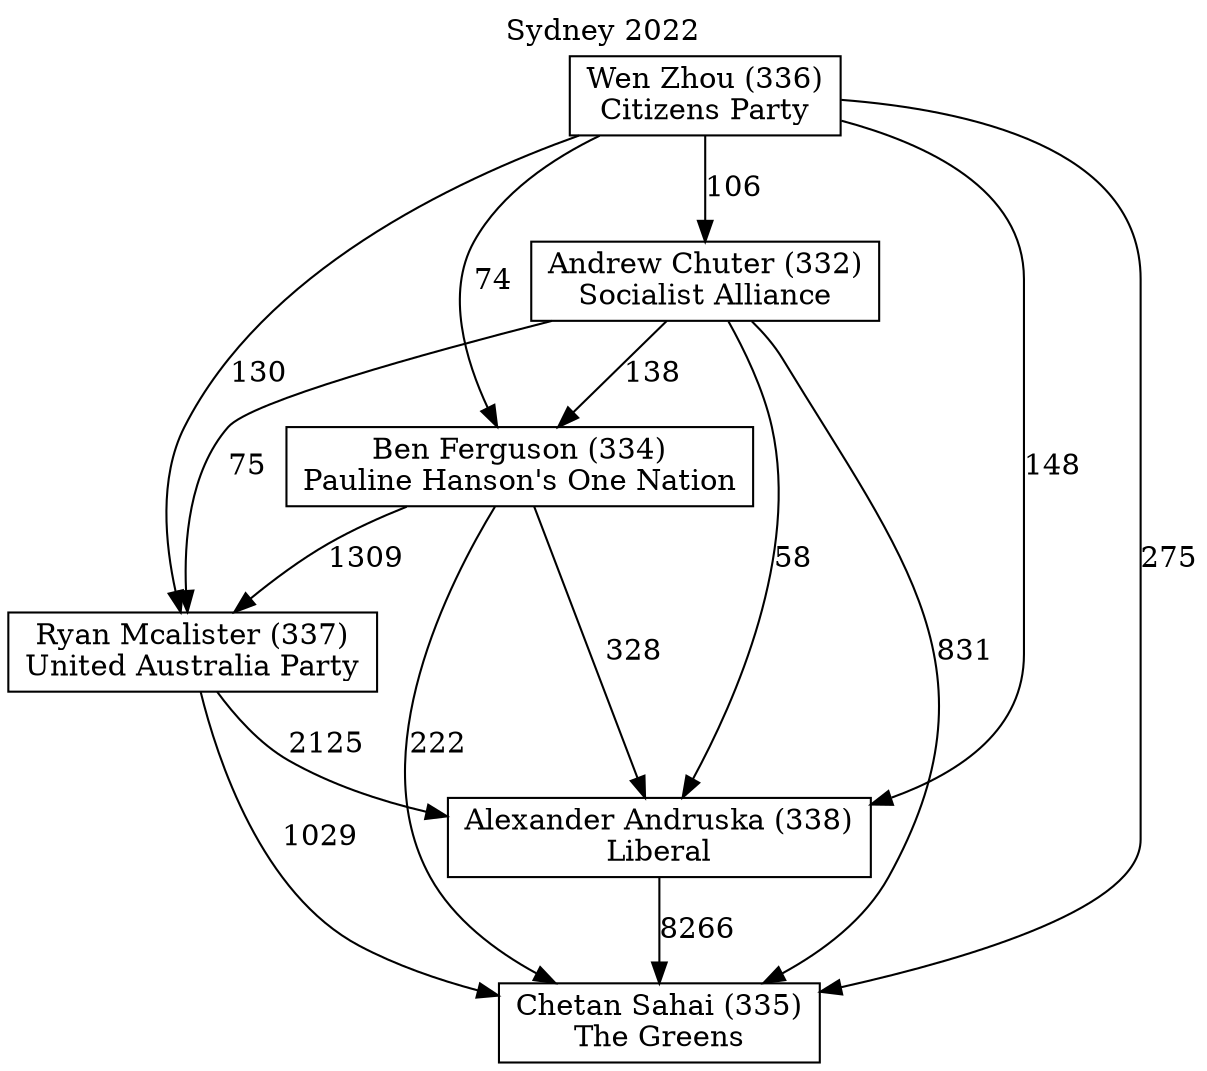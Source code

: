 // House preference flow
digraph "Chetan Sahai (335)_Sydney_2022" {
	graph [label="Sydney 2022" labelloc=t mclimit=10]
	node [shape=box]
	"Ryan Mcalister (337)" [label="Ryan Mcalister (337)
United Australia Party"]
	"Ben Ferguson (334)" [label="Ben Ferguson (334)
Pauline Hanson's One Nation"]
	"Andrew Chuter (332)" [label="Andrew Chuter (332)
Socialist Alliance"]
	"Chetan Sahai (335)" [label="Chetan Sahai (335)
The Greens"]
	"Alexander Andruska (338)" [label="Alexander Andruska (338)
Liberal"]
	"Wen Zhou (336)" [label="Wen Zhou (336)
Citizens Party"]
	"Wen Zhou (336)" -> "Chetan Sahai (335)" [label=275]
	"Andrew Chuter (332)" -> "Ryan Mcalister (337)" [label=75]
	"Alexander Andruska (338)" -> "Chetan Sahai (335)" [label=8266]
	"Andrew Chuter (332)" -> "Ben Ferguson (334)" [label=138]
	"Ben Ferguson (334)" -> "Chetan Sahai (335)" [label=222]
	"Wen Zhou (336)" -> "Ryan Mcalister (337)" [label=130]
	"Wen Zhou (336)" -> "Ben Ferguson (334)" [label=74]
	"Wen Zhou (336)" -> "Alexander Andruska (338)" [label=148]
	"Ryan Mcalister (337)" -> "Alexander Andruska (338)" [label=2125]
	"Ben Ferguson (334)" -> "Ryan Mcalister (337)" [label=1309]
	"Andrew Chuter (332)" -> "Chetan Sahai (335)" [label=831]
	"Ben Ferguson (334)" -> "Alexander Andruska (338)" [label=328]
	"Ryan Mcalister (337)" -> "Chetan Sahai (335)" [label=1029]
	"Andrew Chuter (332)" -> "Alexander Andruska (338)" [label=58]
	"Wen Zhou (336)" -> "Andrew Chuter (332)" [label=106]
}
